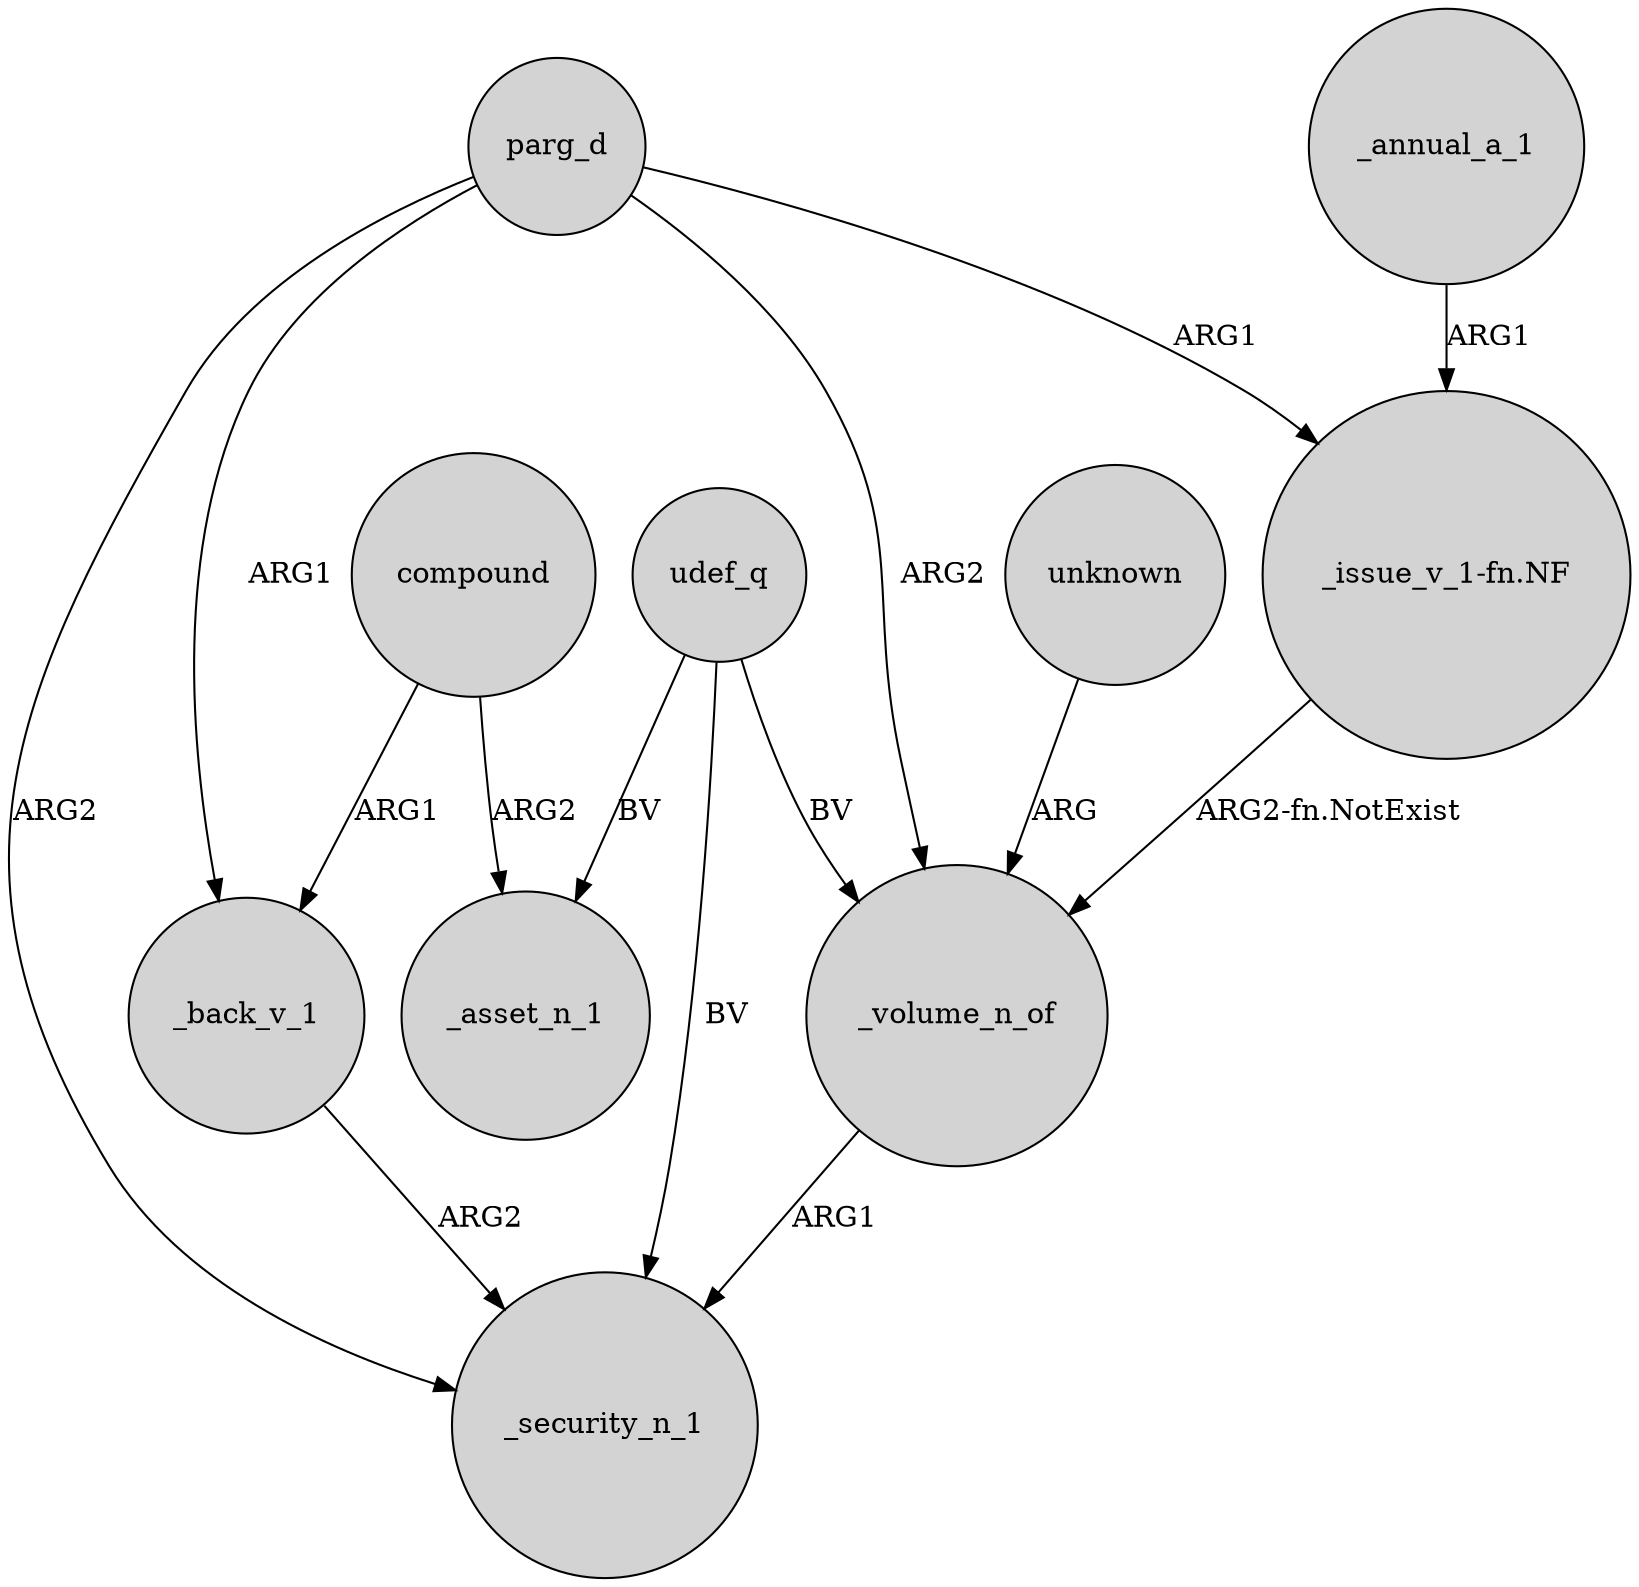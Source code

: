 digraph {
	node [shape=circle style=filled]
	compound -> _back_v_1 [label=ARG1]
	_back_v_1 -> _security_n_1 [label=ARG2]
	"_issue_v_1-fn.NF" -> _volume_n_of [label="ARG2-fn.NotExist"]
	parg_d -> "_issue_v_1-fn.NF" [label=ARG1]
	parg_d -> _security_n_1 [label=ARG2]
	_annual_a_1 -> "_issue_v_1-fn.NF" [label=ARG1]
	udef_q -> _asset_n_1 [label=BV]
	compound -> _asset_n_1 [label=ARG2]
	unknown -> _volume_n_of [label=ARG]
	parg_d -> _volume_n_of [label=ARG2]
	parg_d -> _back_v_1 [label=ARG1]
	_volume_n_of -> _security_n_1 [label=ARG1]
	udef_q -> _security_n_1 [label=BV]
	udef_q -> _volume_n_of [label=BV]
}
